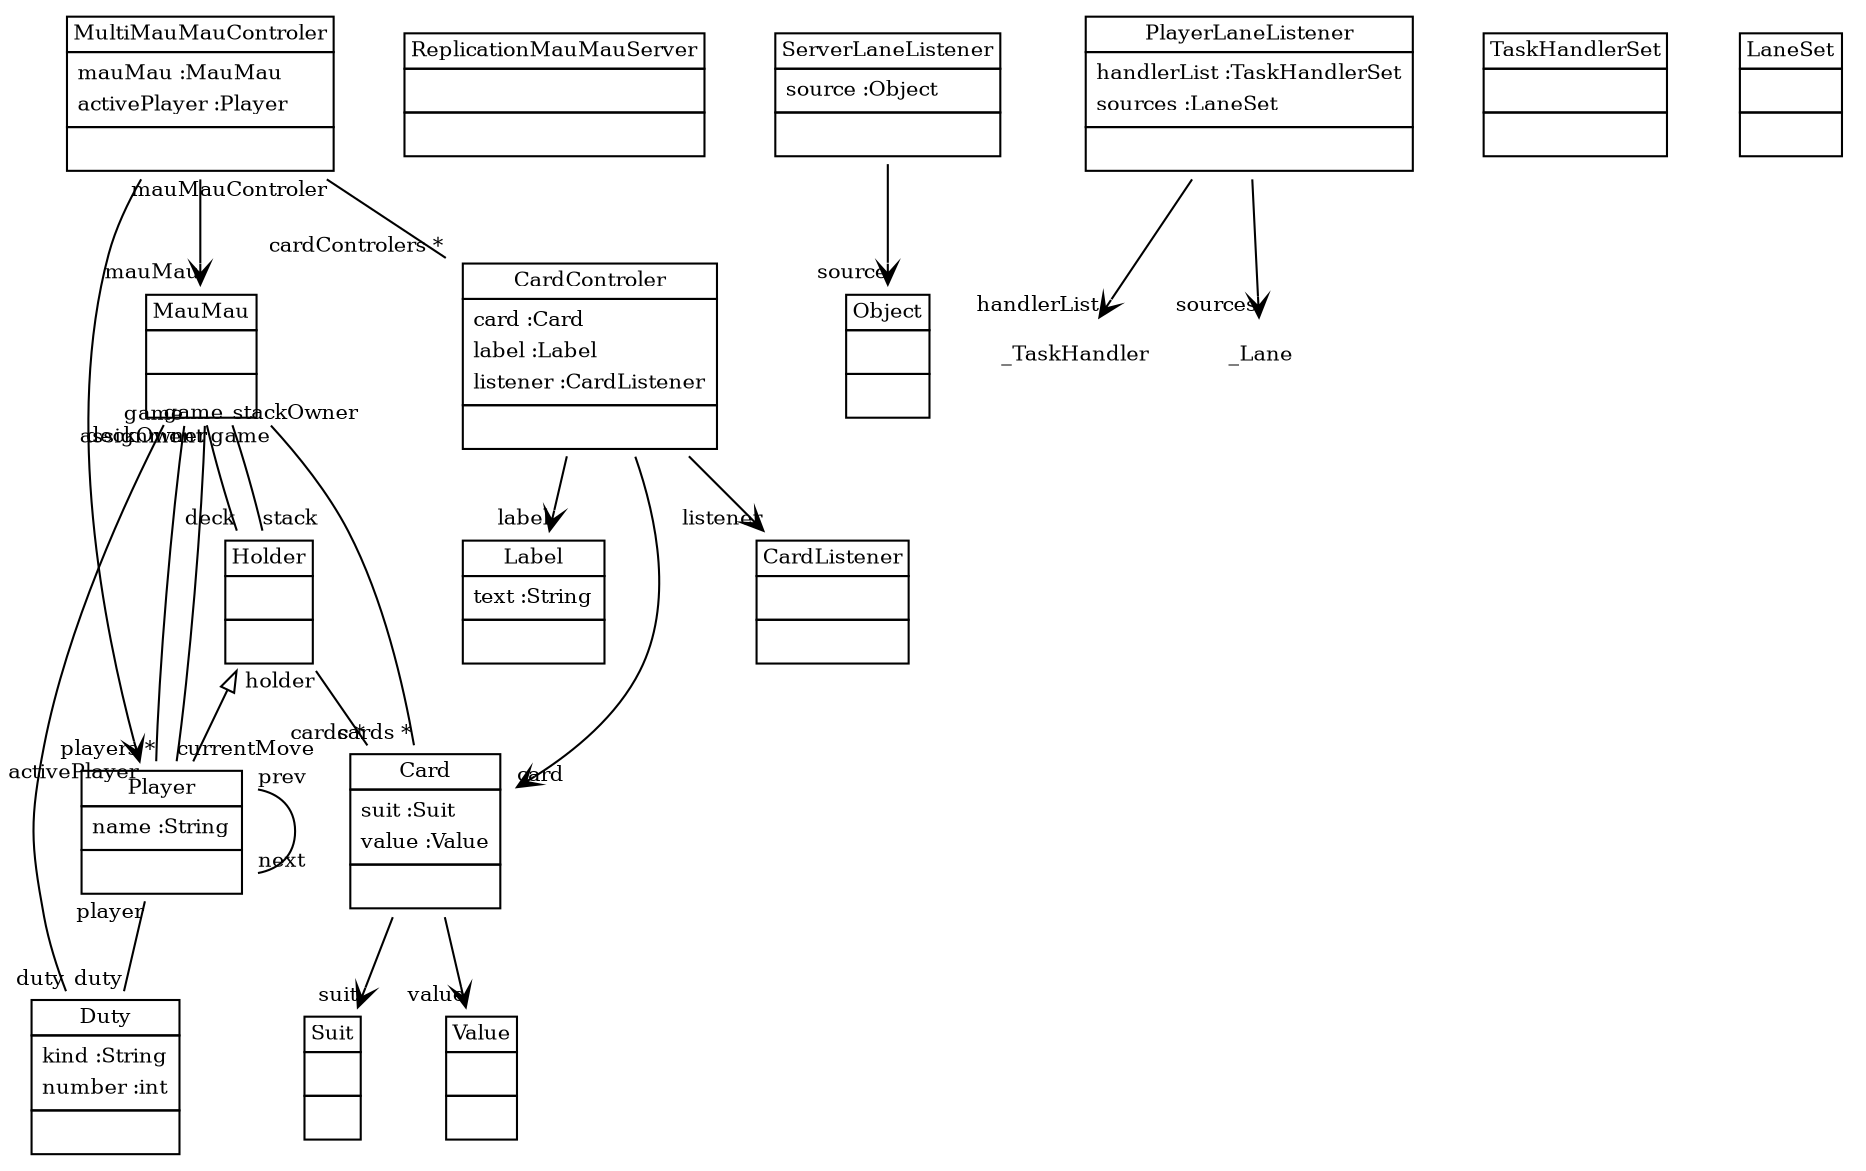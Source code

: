
 digraph ClassDiagram {
    node [shape = none, fontsize = 10]; 
    edge [fontsize = 10];
    
    
    _MauMau [label=<<table border='0' cellborder='1' cellspacing='0'> <tr> <td HREF="../examples/org/sdmlib/examples/replication/maumau/MauMau.java">MauMau</td> </tr> <tr><td><table border='0' cellborder='0' cellspacing='0'> <tr><td> </td></tr> </table></td></tr> <tr><td><table border='0' cellborder='0' cellspacing='0'> <tr><td> </td></tr> </table></td></tr> </table>>];
    _Card [label=<<table border='0' cellborder='1' cellspacing='0'> <tr> <td HREF="../examples/org/sdmlib/examples/replication/maumau/Card.java">Card</td> </tr> <tr><td><table border='0' cellborder='0' cellspacing='0'> <tr><td align='left'>suit :Suit</td></tr> <tr><td align='left'>value :Value</td></tr>  </table></td></tr> <tr><td><table border='0' cellborder='0' cellspacing='0'> <tr><td> </td></tr> </table></td></tr> </table>>];
    _Holder [label=<<table border='0' cellborder='1' cellspacing='0'> <tr> <td HREF="../examples/org/sdmlib/examples/replication/maumau/Holder.java">Holder</td> </tr> <tr><td><table border='0' cellborder='0' cellspacing='0'> <tr><td> </td></tr> </table></td></tr> <tr><td><table border='0' cellborder='0' cellspacing='0'> <tr><td> </td></tr> </table></td></tr> </table>>];
    _Player [label=<<table border='0' cellborder='1' cellspacing='0'> <tr> <td HREF="../examples/org/sdmlib/examples/replication/maumau/Player.java">Player</td> </tr> <tr><td><table border='0' cellborder='0' cellspacing='0'> <tr><td align='left'>name :String</td></tr>  </table></td></tr> <tr><td><table border='0' cellborder='0' cellspacing='0'> <tr><td> </td></tr> </table></td></tr> </table>>];
    _Duty [label=<<table border='0' cellborder='1' cellspacing='0'> <tr> <td HREF="../examples/org/sdmlib/examples/replication/maumau/Duty.java">Duty</td> </tr> <tr><td><table border='0' cellborder='0' cellspacing='0'> <tr><td align='left'>kind :String</td></tr> <tr><td align='left'>number :int</td></tr>  </table></td></tr> <tr><td><table border='0' cellborder='0' cellspacing='0'> <tr><td> </td></tr> </table></td></tr> </table>>];
    _ReplicationMauMauServer [label=<<table border='0' cellborder='1' cellspacing='0'> <tr> <td HREF="../examples/org/sdmlib/examples/replication/maumau/ReplicationMauMauServer.java">ReplicationMauMauServer</td> </tr> <tr><td><table border='0' cellborder='0' cellspacing='0'> <tr><td> </td></tr> </table></td></tr> <tr><td><table border='0' cellborder='0' cellspacing='0'> <tr><td> </td></tr> </table></td></tr> </table>>];
    _ServerLaneListener [label=<<table border='0' cellborder='1' cellspacing='0'> <tr> <td HREF="../examples/org/sdmlib/examples/replication/maumau/ServerLaneListener.java">ServerLaneListener</td> </tr> <tr><td><table border='0' cellborder='0' cellspacing='0'> <tr><td align='left'>source :Object</td></tr>  </table></td></tr> <tr><td><table border='0' cellborder='0' cellspacing='0'> <tr><td> </td></tr> </table></td></tr> </table>>];
    _MultiMauMauControler [label=<<table border='0' cellborder='1' cellspacing='0'> <tr> <td HREF="../examples/org/sdmlib/examples/replication/maumau/MultiMauMauControler.java">MultiMauMauControler</td> </tr> <tr><td><table border='0' cellborder='0' cellspacing='0'> <tr><td align='left'>mauMau :MauMau</td></tr> <tr><td align='left'>activePlayer :Player</td></tr>  </table></td></tr> <tr><td><table border='0' cellborder='0' cellspacing='0'> <tr><td> </td></tr> </table></td></tr> </table>>];
    _CardControler [label=<<table border='0' cellborder='1' cellspacing='0'> <tr> <td HREF="../examples/org/sdmlib/examples/replication/maumau/CardControler.java">CardControler</td> </tr> <tr><td><table border='0' cellborder='0' cellspacing='0'> <tr><td align='left'>card :Card</td></tr> <tr><td align='left'>label :Label</td></tr> <tr><td align='left'>listener :CardListener</td></tr>  </table></td></tr> <tr><td><table border='0' cellborder='0' cellspacing='0'> <tr><td> </td></tr> </table></td></tr> </table>>];
    _PlayerLaneListener [label=<<table border='0' cellborder='1' cellspacing='0'> <tr> <td HREF="../examples/org/sdmlib/examples/replication/maumau/PlayerLaneListener.java">PlayerLaneListener</td> </tr> <tr><td><table border='0' cellborder='0' cellspacing='0'> <tr><td align='left'>handlerList :TaskHandlerSet</td></tr> <tr><td align='left'>sources :LaneSet</td></tr>  </table></td></tr> <tr><td><table border='0' cellborder='0' cellspacing='0'> <tr><td> </td></tr> </table></td></tr> </table>>];
    _Label [label=<<table border='0' cellborder='1' cellspacing='0'> <tr> <td HREF="../examples/org/eclipse/swt/widgets/Label.java">Label</td> </tr> <tr><td><table border='0' cellborder='0' cellspacing='0'> <tr><td align='left'>text :String</td></tr>  </table></td></tr> <tr><td><table border='0' cellborder='0' cellspacing='0'> <tr><td> </td></tr> </table></td></tr> </table>>];
    _Suit [label=<<table border='0' cellborder='1' cellspacing='0'> <tr> <td HREF="../examples/org/sdmlib/examples/replication/maumau/Suit.java">Suit</td> </tr> <tr><td><table border='0' cellborder='0' cellspacing='0'> <tr><td> </td></tr> </table></td></tr> <tr><td><table border='0' cellborder='0' cellspacing='0'> <tr><td> </td></tr> </table></td></tr> </table>>];
    _Value [label=<<table border='0' cellborder='1' cellspacing='0'> <tr> <td HREF="../examples/org/sdmlib/examples/replication/maumau/Value.java">Value</td> </tr> <tr><td><table border='0' cellborder='0' cellspacing='0'> <tr><td> </td></tr> </table></td></tr> <tr><td><table border='0' cellborder='0' cellspacing='0'> <tr><td> </td></tr> </table></td></tr> </table>>];
    _Object [label=<<table border='0' cellborder='1' cellspacing='0'> <tr> <td HREF="../examples/java/lang/Object.java">Object</td> </tr> <tr><td><table border='0' cellborder='0' cellspacing='0'> <tr><td> </td></tr> </table></td></tr> <tr><td><table border='0' cellborder='0' cellspacing='0'> <tr><td> </td></tr> </table></td></tr> </table>>];
    _CardListener [label=<<table border='0' cellborder='1' cellspacing='0'> <tr> <td HREF="../examples/org/sdmlib/examples/replication/maumau/CardListener.java">CardListener</td> </tr> <tr><td><table border='0' cellborder='0' cellspacing='0'> <tr><td> </td></tr> </table></td></tr> <tr><td><table border='0' cellborder='0' cellspacing='0'> <tr><td> </td></tr> </table></td></tr> </table>>];
    _TaskHandlerSet [label=<<table border='0' cellborder='1' cellspacing='0'> <tr> <td HREF="../examples/org/sdmlib/replication/creators/TaskHandlerSet.java">TaskHandlerSet</td> </tr> <tr><td><table border='0' cellborder='0' cellspacing='0'> <tr><td> </td></tr> </table></td></tr> <tr><td><table border='0' cellborder='0' cellspacing='0'> <tr><td> </td></tr> </table></td></tr> </table>>];
    _LaneSet [label=<<table border='0' cellborder='1' cellspacing='0'> <tr> <td HREF="../examples/org/sdmlib/replication/creators/LaneSet.java">LaneSet</td> </tr> <tr><td><table border='0' cellborder='0' cellspacing='0'> <tr><td> </td></tr> </table></td></tr> <tr><td><table border='0' cellborder='0' cellspacing='0'> <tr><td> </td></tr> </table></td></tr> </table>>];
    
    
    
    _Holder ->  _Player [dir = "back" arrowtail = "empty"];
    _MauMau -> _Card [headlabel = "cards *" taillabel = "game" arrowhead = "none" ];
    _MauMau -> _Holder [headlabel = "deck" taillabel = "deckOwner" arrowhead = "none" ];
    _Holder -> _Card [headlabel = "cards *" taillabel = "holder" arrowhead = "none" ];
    _MauMau -> _Holder [headlabel = "stack" taillabel = "stackOwner" arrowhead = "none" ];
    _MauMau -> _Player [headlabel = "players *" taillabel = "game" arrowhead = "none" ];
    _Player -> _Player [headlabel = "next" taillabel = "prev" arrowhead = "none" ];
    _MauMau -> _Player [headlabel = "currentMove" taillabel = "assignment" arrowhead = "none" ];
    _Player -> _Duty [headlabel = "duty" taillabel = "player" arrowhead = "none" ];
    _MauMau -> _Duty [headlabel = "duty" taillabel = "game" arrowhead = "none" ];
    _MultiMauMauControler -> _CardControler [headlabel = "cardControlers *" taillabel = "mauMauControler" arrowhead = "none" ];
    _Card -> _Suit [headlabel = "suit" taillabel = "" arrowhead = "vee" ];
    _Card -> _Value [headlabel = "value" taillabel = "" arrowhead = "vee" ];
    _ServerLaneListener -> _Object [headlabel = "source" taillabel = "" arrowhead = "vee" ];
    _MultiMauMauControler -> _MauMau [headlabel = "mauMau" taillabel = "" arrowhead = "vee" ];
    _MultiMauMauControler -> _Player [headlabel = "activePlayer" taillabel = "" arrowhead = "vee" ];
    _CardControler -> _Card [headlabel = "card" taillabel = "" arrowhead = "vee" ];
    _CardControler -> _Label [headlabel = "label" taillabel = "" arrowhead = "vee" ];
    _CardControler -> _CardListener [headlabel = "listener" taillabel = "" arrowhead = "vee" ];
    _PlayerLaneListener -> _TaskHandler [headlabel = "handlerList" taillabel = "" arrowhead = "vee" ];
    _PlayerLaneListener -> _Lane [headlabel = "sources" taillabel = "" arrowhead = "vee" ];
}
